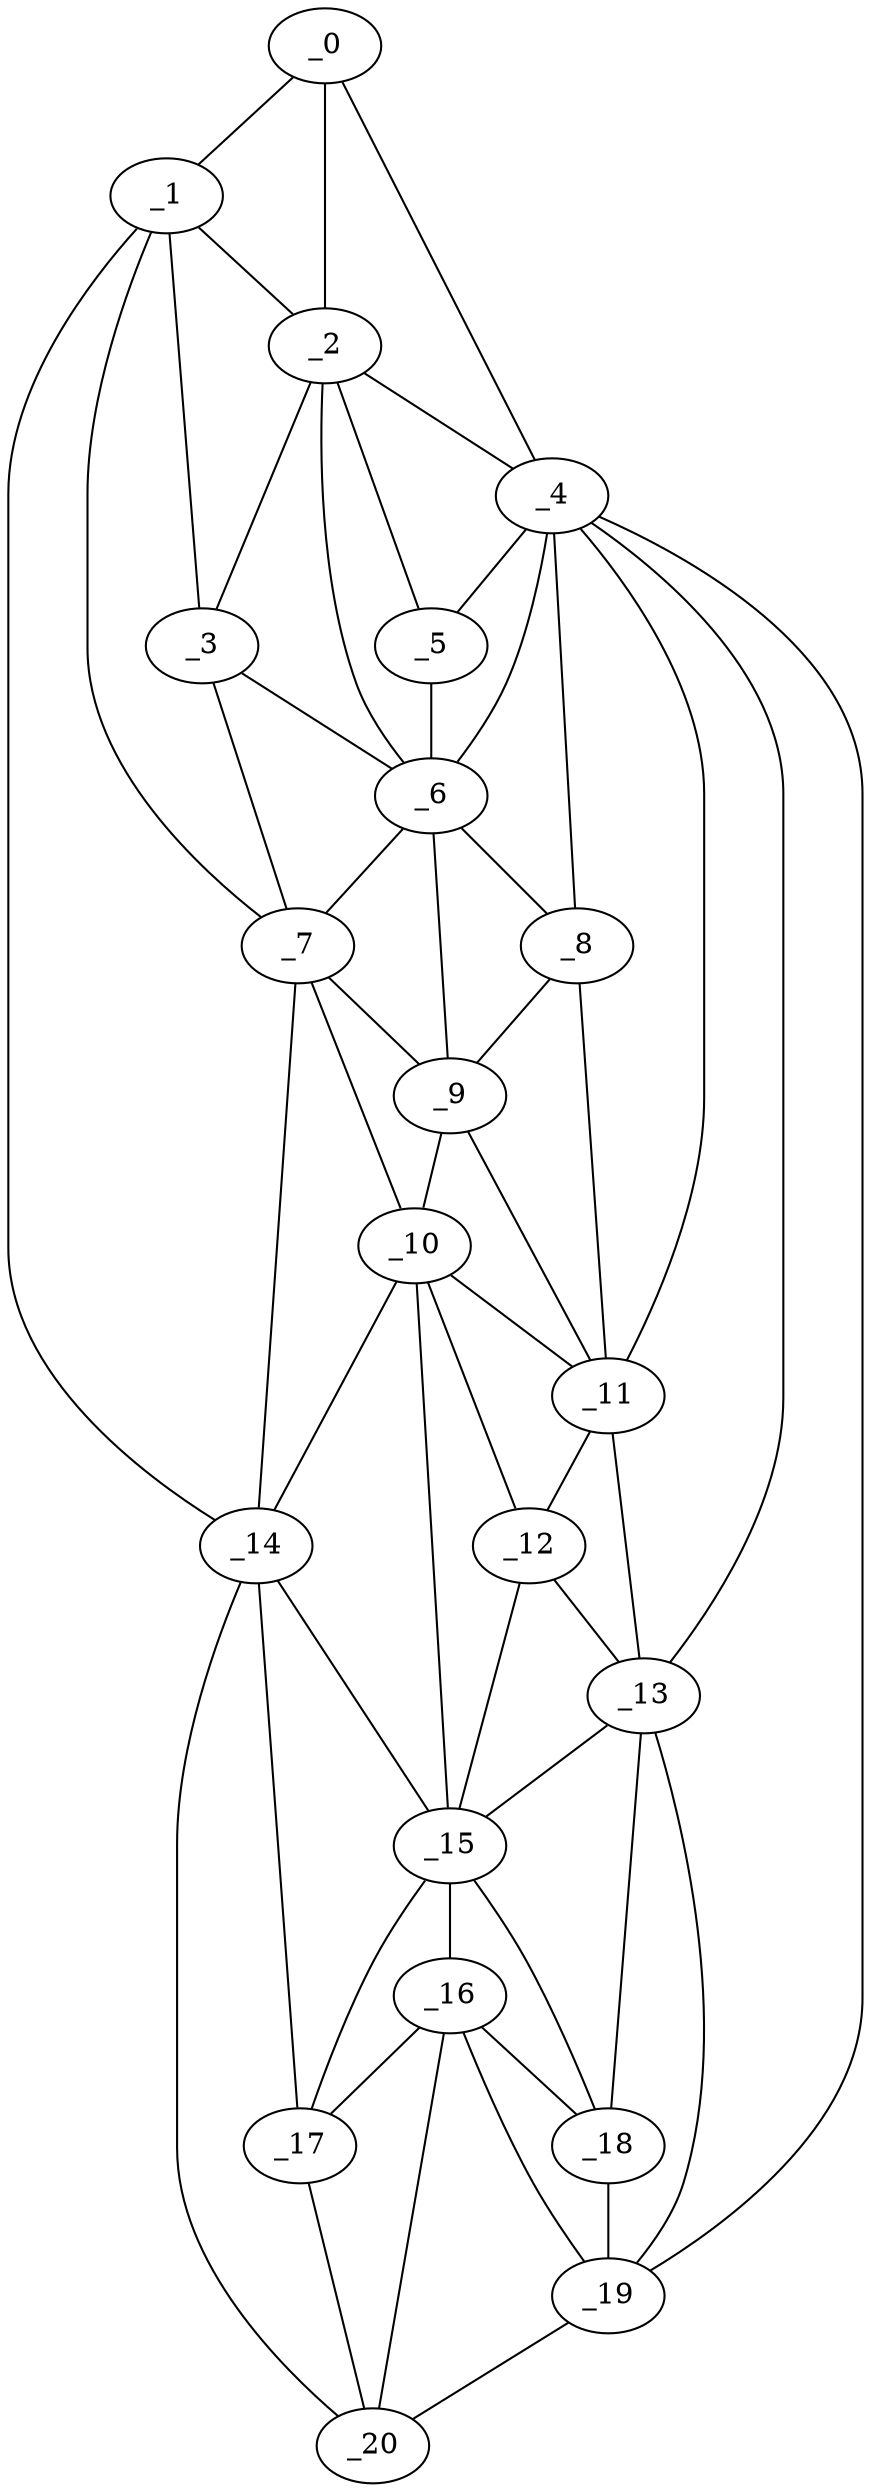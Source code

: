 graph "obj84__50.gxl" {
	_0	 [x=5,
		y=41];
	_1	 [x=5,
		y=59];
	_0 -- _1	 [valence=1];
	_2	 [x=25,
		y=52];
	_0 -- _2	 [valence=2];
	_4	 [x=32,
		y=33];
	_0 -- _4	 [valence=1];
	_1 -- _2	 [valence=2];
	_3	 [x=26,
		y=58];
	_1 -- _3	 [valence=2];
	_7	 [x=48,
		y=64];
	_1 -- _7	 [valence=1];
	_14	 [x=96,
		y=94];
	_1 -- _14	 [valence=1];
	_2 -- _3	 [valence=2];
	_2 -- _4	 [valence=2];
	_5	 [x=35,
		y=42];
	_2 -- _5	 [valence=2];
	_6	 [x=41,
		y=44];
	_2 -- _6	 [valence=2];
	_3 -- _6	 [valence=2];
	_3 -- _7	 [valence=2];
	_4 -- _5	 [valence=2];
	_4 -- _6	 [valence=2];
	_8	 [x=49,
		y=41];
	_4 -- _8	 [valence=2];
	_11	 [x=72,
		y=50];
	_4 -- _11	 [valence=2];
	_13	 [x=90,
		y=56];
	_4 -- _13	 [valence=1];
	_19	 [x=124,
		y=66];
	_4 -- _19	 [valence=1];
	_5 -- _6	 [valence=1];
	_6 -- _7	 [valence=1];
	_6 -- _8	 [valence=1];
	_9	 [x=57,
		y=48];
	_6 -- _9	 [valence=2];
	_7 -- _9	 [valence=2];
	_10	 [x=67,
		y=71];
	_7 -- _10	 [valence=2];
	_7 -- _14	 [valence=2];
	_8 -- _9	 [valence=2];
	_8 -- _11	 [valence=1];
	_9 -- _10	 [valence=1];
	_9 -- _11	 [valence=2];
	_10 -- _11	 [valence=2];
	_12	 [x=77,
		y=57];
	_10 -- _12	 [valence=2];
	_10 -- _14	 [valence=1];
	_15	 [x=97,
		y=78];
	_10 -- _15	 [valence=2];
	_11 -- _12	 [valence=1];
	_11 -- _13	 [valence=2];
	_12 -- _13	 [valence=2];
	_12 -- _15	 [valence=1];
	_13 -- _15	 [valence=1];
	_18	 [x=113,
		y=64];
	_13 -- _18	 [valence=2];
	_13 -- _19	 [valence=2];
	_14 -- _15	 [valence=2];
	_17	 [x=109,
		y=87];
	_14 -- _17	 [valence=1];
	_20	 [x=124,
		y=84];
	_14 -- _20	 [valence=1];
	_16	 [x=109,
		y=78];
	_15 -- _16	 [valence=2];
	_15 -- _17	 [valence=2];
	_15 -- _18	 [valence=1];
	_16 -- _17	 [valence=1];
	_16 -- _18	 [valence=2];
	_16 -- _19	 [valence=1];
	_16 -- _20	 [valence=1];
	_17 -- _20	 [valence=2];
	_18 -- _19	 [valence=1];
	_19 -- _20	 [valence=1];
}
